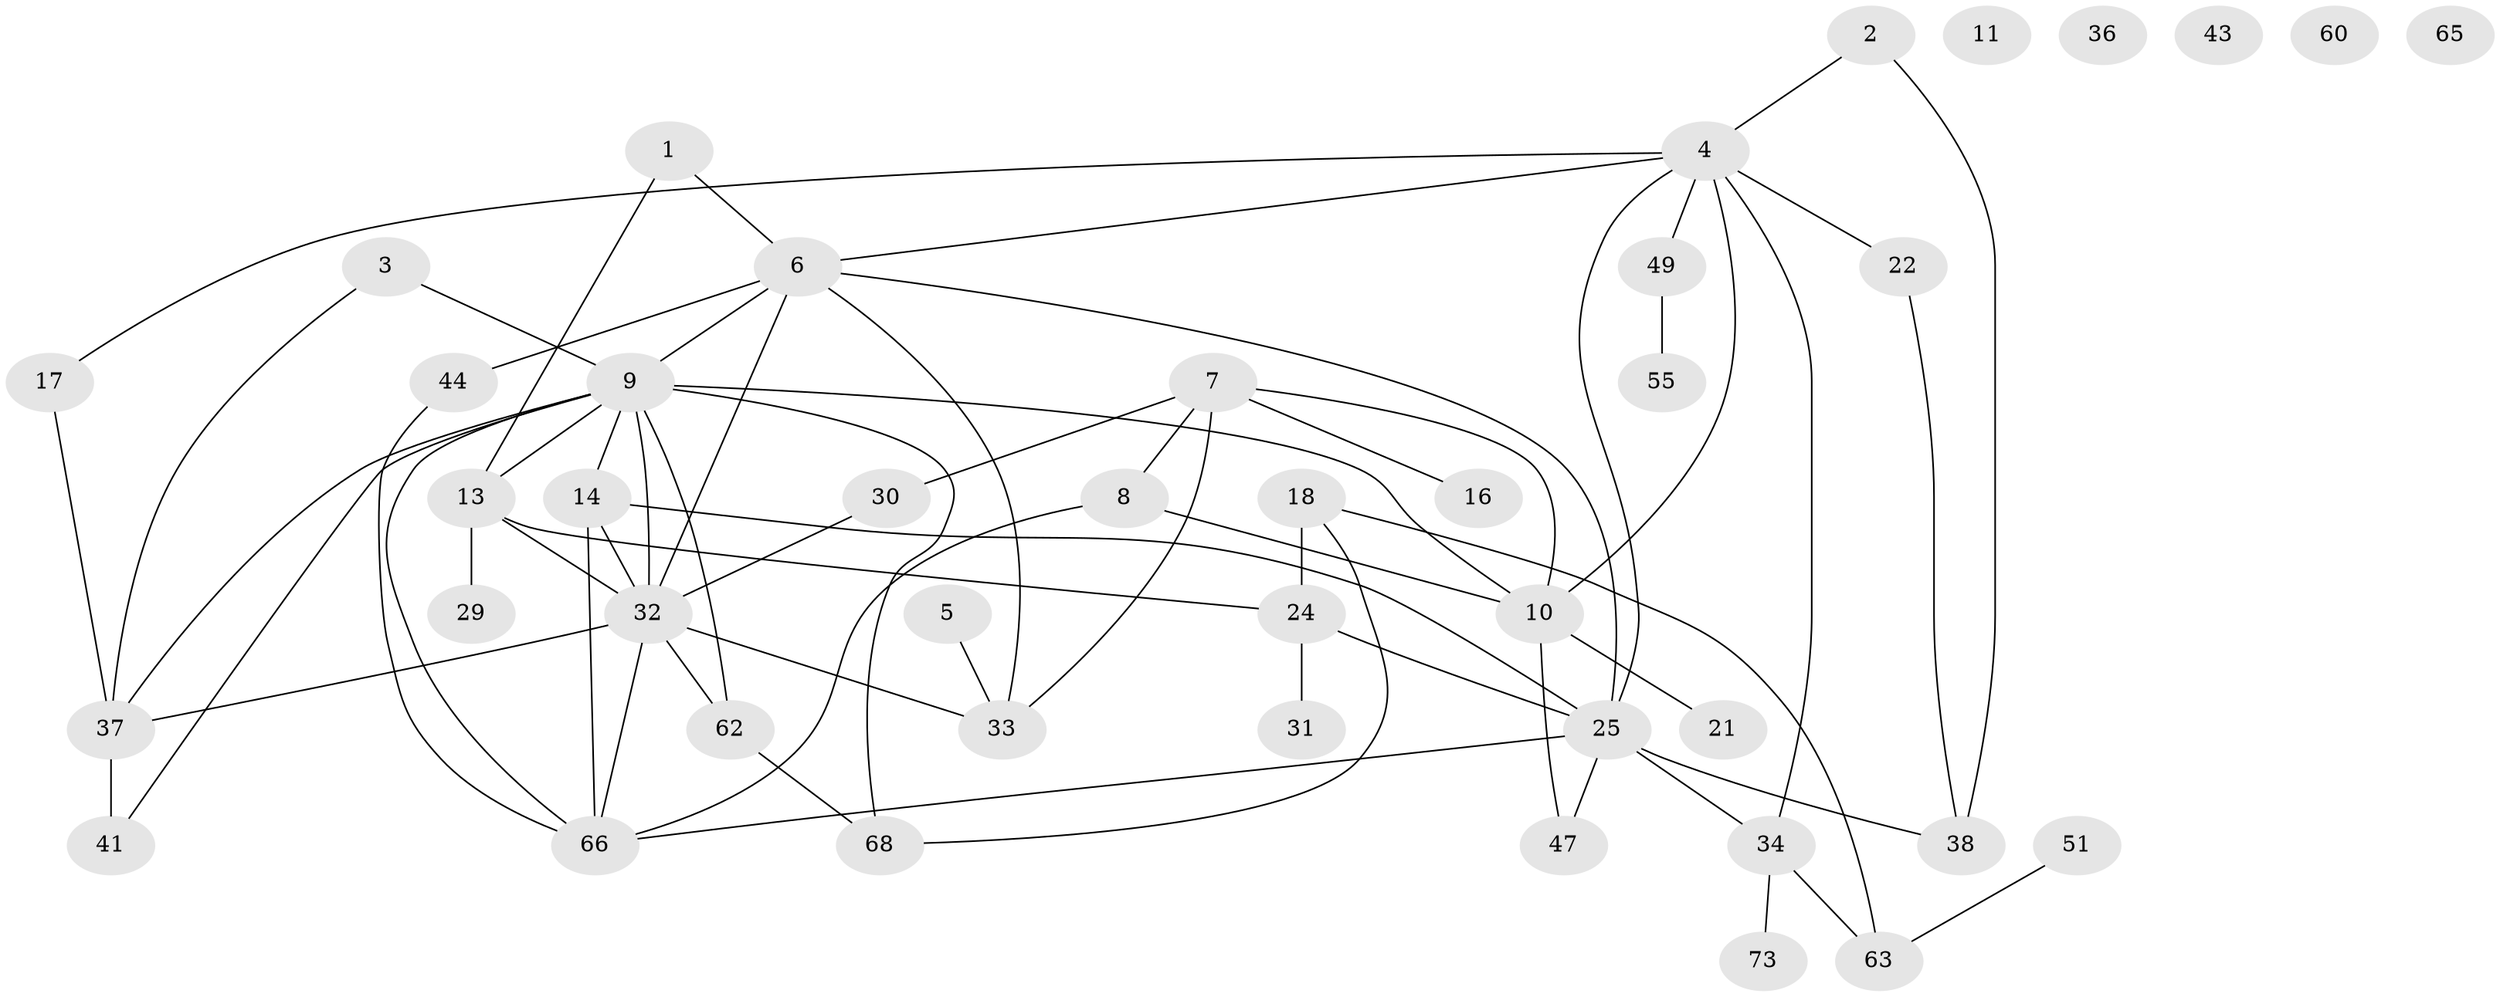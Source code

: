 // original degree distribution, {2: 0.2054794520547945, 1: 0.1643835616438356, 4: 0.2054794520547945, 5: 0.0821917808219178, 3: 0.2191780821917808, 6: 0.0547945205479452, 0: 0.0684931506849315}
// Generated by graph-tools (version 1.1) at 2025/16/03/04/25 18:16:37]
// undirected, 43 vertices, 66 edges
graph export_dot {
graph [start="1"]
  node [color=gray90,style=filled];
  1;
  2;
  3 [super="+67"];
  4 [super="+71+15+20"];
  5 [super="+54"];
  6 [super="+23"];
  7 [super="+26"];
  8;
  9 [super="+61+42"];
  10 [super="+12"];
  11;
  13 [super="+40"];
  14 [super="+19+53"];
  16 [super="+46"];
  17;
  18;
  21;
  22;
  24;
  25 [super="+56+27+48"];
  29;
  30;
  31;
  32 [super="+35+52"];
  33 [super="+57"];
  34;
  36;
  37 [super="+39"];
  38 [super="+45"];
  41 [super="+59"];
  43;
  44;
  47;
  49;
  51;
  55 [super="+72"];
  60;
  62;
  63;
  65;
  66 [super="+70"];
  68 [super="+69"];
  73;
  1 -- 6;
  1 -- 13;
  2 -- 4;
  2 -- 38;
  3 -- 37;
  3 -- 9;
  4 -- 10;
  4 -- 22;
  4 -- 17;
  4 -- 34;
  4 -- 49;
  4 -- 25;
  4 -- 6;
  5 -- 33;
  6 -- 33 [weight=2];
  6 -- 44 [weight=2];
  6 -- 25;
  6 -- 32 [weight=2];
  6 -- 9;
  7 -- 16;
  7 -- 8;
  7 -- 33;
  7 -- 30;
  7 -- 10;
  8 -- 10;
  8 -- 66;
  9 -- 14;
  9 -- 62;
  9 -- 13;
  9 -- 32;
  9 -- 66;
  9 -- 68;
  9 -- 37;
  9 -- 10;
  9 -- 41;
  10 -- 21;
  10 -- 47;
  13 -- 24;
  13 -- 32;
  13 -- 29;
  14 -- 25;
  14 -- 66;
  14 -- 32;
  17 -- 37;
  18 -- 24;
  18 -- 63;
  18 -- 68;
  22 -- 38;
  24 -- 25;
  24 -- 31;
  25 -- 47;
  25 -- 34;
  25 -- 66;
  25 -- 38;
  30 -- 32;
  32 -- 37 [weight=2];
  32 -- 33 [weight=2];
  32 -- 66;
  32 -- 62;
  34 -- 63;
  34 -- 73;
  37 -- 41 [weight=2];
  44 -- 66;
  49 -- 55;
  51 -- 63;
  62 -- 68;
}
